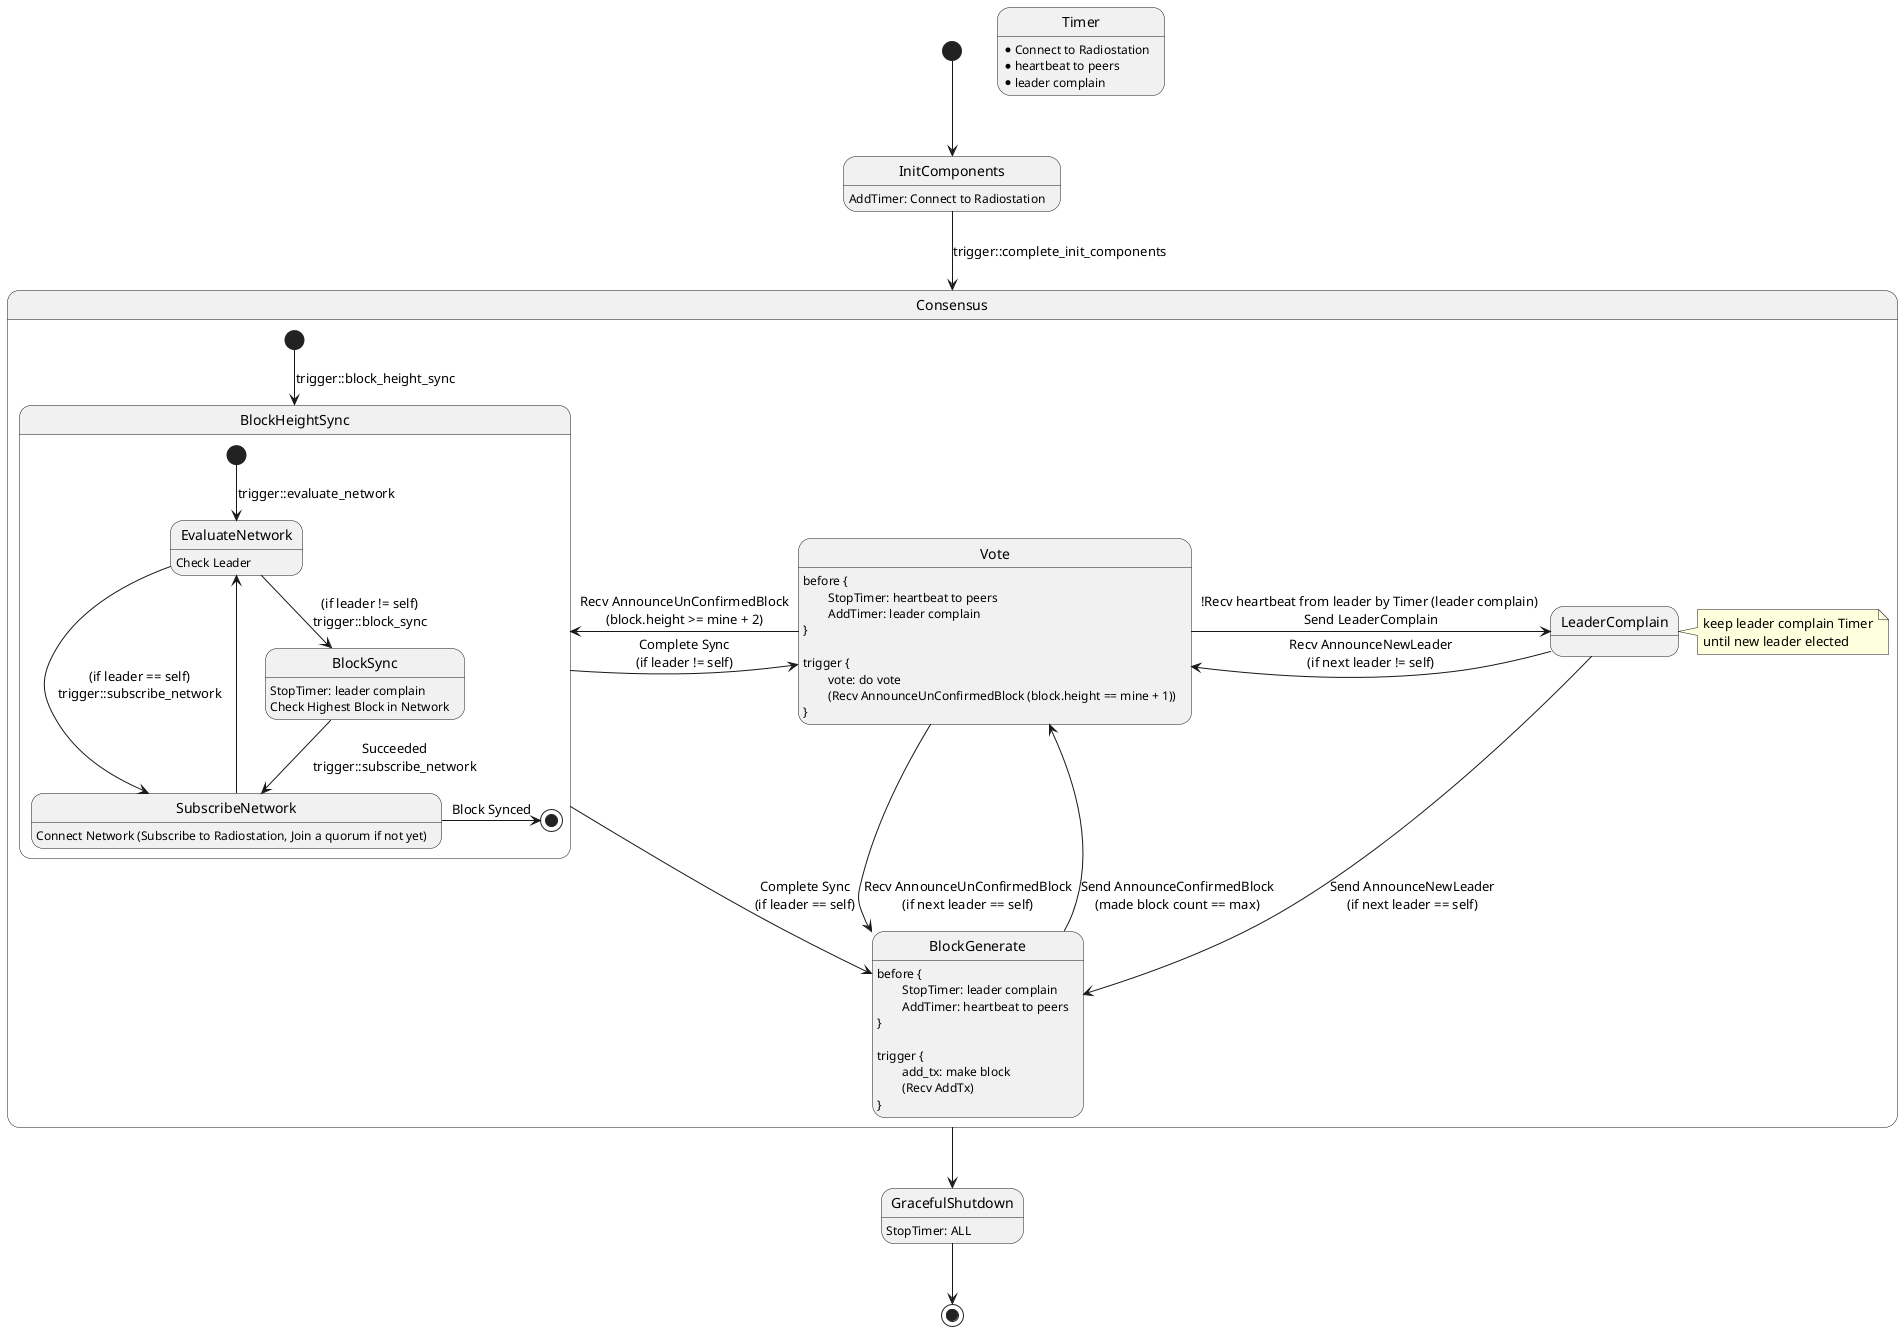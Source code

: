 @startuml State Machine in Siever

[*] --> InitComponents
InitComponents: AddTimer: Connect to Radiostation

InitComponents --> Consensus : trigger::complete_init_components

state Timer
Timer: * Connect to Radiostation
Timer: * heartbeat to peers
Timer: * leader complain

state Consensus {
    [*] --> BlockHeightSync : trigger::block_height_sync

    state BlockHeightSync {
        [*] --> EvaluateNetwork : trigger::evaluate_network

        EvaluateNetwork: Check Leader
        EvaluateNetwork --> BlockSync : (if leader != self)\ntrigger::block_sync
        EvaluateNetwork --> SubscribeNetwork : (if leader == self)\ntrigger::subscribe_network

        BlockSync: StopTimer: leader complain
        BlockSync: Check Highest Block in Network
        BlockSync --> SubscribeNetwork : Succeeded\ntrigger::subscribe_network

        SubscribeNetwork: Connect Network (Subscribe to Radiostation, Join a quorum if not yet)
        SubscribeNetwork -up-> EvaluateNetwork
        SubscribeNetwork -right-> [*] : Block Synced

    }
    BlockHeightSync --> BlockGenerate: Complete Sync\n(if leader == self)
    BlockHeightSync -> Vote: Complete Sync\n(if leader != self)

    Vote: before {
    Vote: \tStopTimer: heartbeat to peers
    Vote: \tAddTimer: leader complain
    Vote: }
    Vote: 
    Vote: trigger {
    Vote: \tvote: do vote\n\t(Recv AnnounceUnConfirmedBlock (block.height == mine + 1))
    Vote: }
    Vote -left-> BlockHeightSync : Recv AnnounceUnConfirmedBlock\n(block.height >= mine + 2)
    Vote -> BlockGenerate : Recv AnnounceUnConfirmedBlock\n(if next leader == self)
    Vote -> LeaderComplain : !Recv heartbeat from leader by Timer (leader complain) \nSend LeaderComplain

    BlockGenerate: before {
    BlockGenerate: \tStopTimer: leader complain
    BlockGenerate: \tAddTimer: heartbeat to peers
    BlockGenerate: }
    BlockGenerate: 
    BlockGenerate: trigger {
    BlockGenerate: \tadd_tx: make block\n\t(Recv AddTx)
    BlockGenerate: }
    BlockGenerate -> Vote : Send AnnounceConfirmedBlock\n(made block count == max)

    state LeaderComplain
    note right of LeaderComplain
      keep leader complain Timer
      until new leader elected
    end note
    LeaderComplain -> Vote : Recv AnnounceNewLeader\n(if next leader != self)
    LeaderComplain --> BlockGenerate : Send AnnounceNewLeader\n(if next leader == self)
}

Consensus --> GracefulShutdown

GracefulShutdown: StopTimer: ALL
GracefulShutdown --> [*]

@enduml